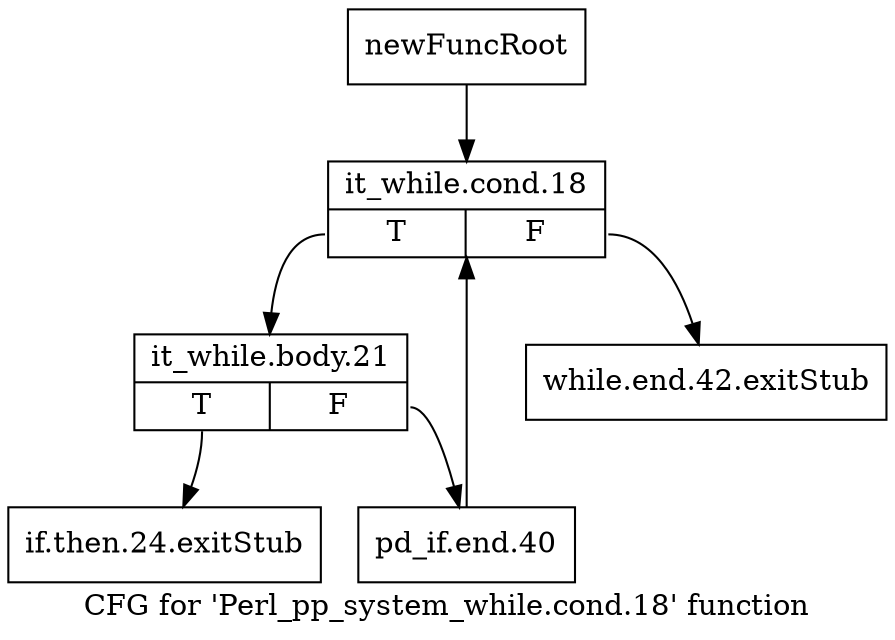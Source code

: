 digraph "CFG for 'Perl_pp_system_while.cond.18' function" {
	label="CFG for 'Perl_pp_system_while.cond.18' function";

	Node0x5101330 [shape=record,label="{newFuncRoot}"];
	Node0x5101330 -> Node0x51017a0;
	Node0x5101700 [shape=record,label="{while.end.42.exitStub}"];
	Node0x5101750 [shape=record,label="{if.then.24.exitStub}"];
	Node0x51017a0 [shape=record,label="{it_while.cond.18|{<s0>T|<s1>F}}"];
	Node0x51017a0:s0 -> Node0x51017f0;
	Node0x51017a0:s1 -> Node0x5101700;
	Node0x51017f0 [shape=record,label="{it_while.body.21|{<s0>T|<s1>F}}"];
	Node0x51017f0:s0 -> Node0x5101750;
	Node0x51017f0:s1 -> Node0x5101840;
	Node0x5101840 [shape=record,label="{pd_if.end.40}"];
	Node0x5101840 -> Node0x51017a0;
}
